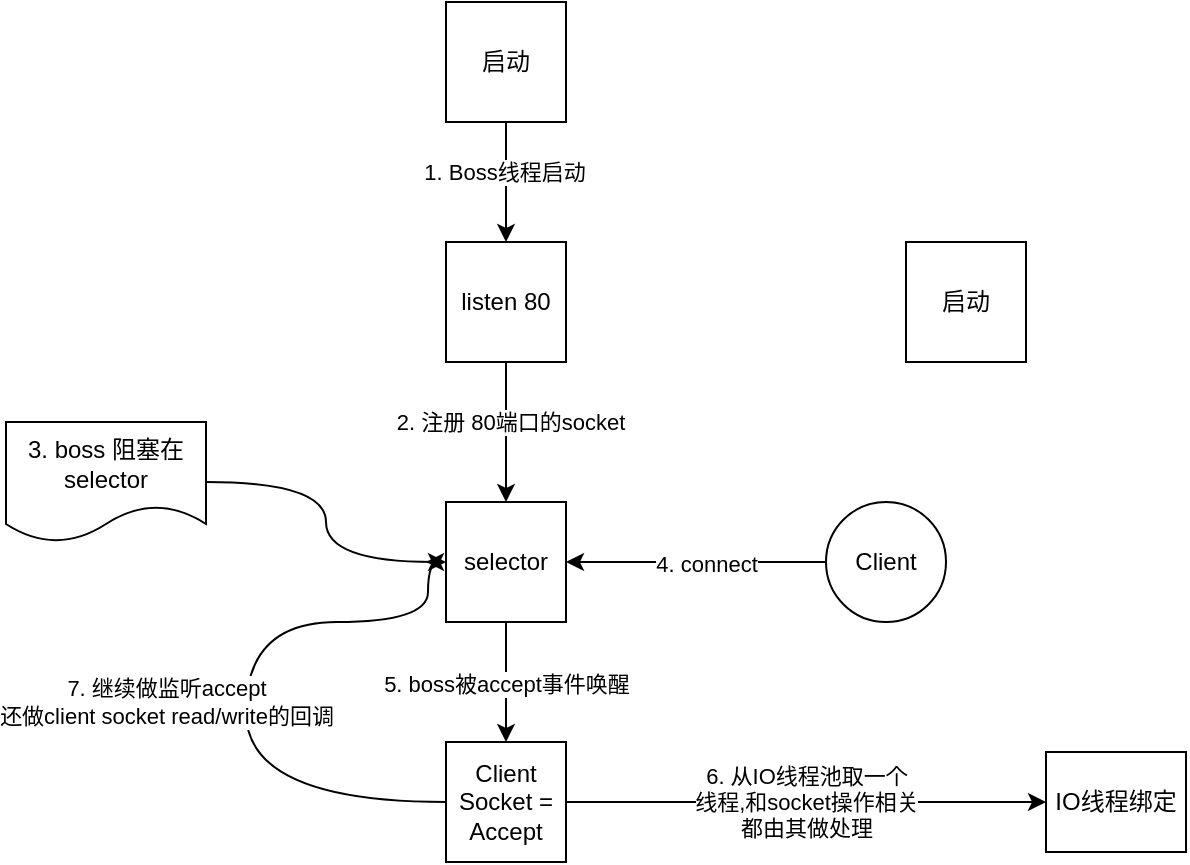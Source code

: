 <mxfile version="23.0.2" type="github">
  <diagram name="第 1 页" id="ZTvM4OYzMrKOlo8mX1t_">
    <mxGraphModel dx="989" dy="509" grid="1" gridSize="10" guides="1" tooltips="1" connect="1" arrows="1" fold="1" page="1" pageScale="1" pageWidth="827" pageHeight="1169" math="0" shadow="0">
      <root>
        <mxCell id="0" />
        <mxCell id="1" parent="0" />
        <mxCell id="8UjXqqB9TFLp0nYzE_tN-11" style="edgeStyle=orthogonalEdgeStyle;rounded=0;orthogonalLoop=1;jettySize=auto;html=1;entryX=0.5;entryY=0;entryDx=0;entryDy=0;" edge="1" parent="1" source="8UjXqqB9TFLp0nYzE_tN-4" target="8UjXqqB9TFLp0nYzE_tN-5">
          <mxGeometry relative="1" as="geometry" />
        </mxCell>
        <mxCell id="8UjXqqB9TFLp0nYzE_tN-12" value="1. Boss线程启动" style="edgeLabel;html=1;align=center;verticalAlign=middle;resizable=0;points=[];" vertex="1" connectable="0" parent="8UjXqqB9TFLp0nYzE_tN-11">
          <mxGeometry x="-0.174" y="-1" relative="1" as="geometry">
            <mxPoint as="offset" />
          </mxGeometry>
        </mxCell>
        <mxCell id="8UjXqqB9TFLp0nYzE_tN-4" value="启动" style="whiteSpace=wrap;html=1;aspect=fixed;" vertex="1" parent="1">
          <mxGeometry x="270" y="80" width="60" height="60" as="geometry" />
        </mxCell>
        <mxCell id="8UjXqqB9TFLp0nYzE_tN-9" style="edgeStyle=orthogonalEdgeStyle;rounded=0;orthogonalLoop=1;jettySize=auto;html=1;exitX=0.5;exitY=1;exitDx=0;exitDy=0;entryX=0.5;entryY=0;entryDx=0;entryDy=0;" edge="1" parent="1" source="8UjXqqB9TFLp0nYzE_tN-5" target="8UjXqqB9TFLp0nYzE_tN-6">
          <mxGeometry relative="1" as="geometry" />
        </mxCell>
        <mxCell id="8UjXqqB9TFLp0nYzE_tN-10" value="2. 注册 80端口的socket" style="edgeLabel;html=1;align=center;verticalAlign=middle;resizable=0;points=[];" vertex="1" connectable="0" parent="8UjXqqB9TFLp0nYzE_tN-9">
          <mxGeometry x="-0.154" y="2" relative="1" as="geometry">
            <mxPoint as="offset" />
          </mxGeometry>
        </mxCell>
        <mxCell id="8UjXqqB9TFLp0nYzE_tN-5" value="listen 80" style="whiteSpace=wrap;html=1;aspect=fixed;" vertex="1" parent="1">
          <mxGeometry x="270" y="200" width="60" height="60" as="geometry" />
        </mxCell>
        <mxCell id="8UjXqqB9TFLp0nYzE_tN-19" value="" style="edgeStyle=orthogonalEdgeStyle;rounded=0;orthogonalLoop=1;jettySize=auto;html=1;" edge="1" parent="1" source="8UjXqqB9TFLp0nYzE_tN-6" target="8UjXqqB9TFLp0nYzE_tN-18">
          <mxGeometry relative="1" as="geometry">
            <Array as="points">
              <mxPoint x="300" y="410" />
              <mxPoint x="300" y="410" />
            </Array>
          </mxGeometry>
        </mxCell>
        <mxCell id="8UjXqqB9TFLp0nYzE_tN-20" value="5. boss被accept事件唤醒" style="edgeLabel;html=1;align=center;verticalAlign=middle;resizable=0;points=[];" vertex="1" connectable="0" parent="8UjXqqB9TFLp0nYzE_tN-19">
          <mxGeometry x="-0.188" y="-1" relative="1" as="geometry">
            <mxPoint x="1" y="6" as="offset" />
          </mxGeometry>
        </mxCell>
        <mxCell id="8UjXqqB9TFLp0nYzE_tN-6" value="selector" style="whiteSpace=wrap;html=1;aspect=fixed;" vertex="1" parent="1">
          <mxGeometry x="270" y="330" width="60" height="60" as="geometry" />
        </mxCell>
        <mxCell id="8UjXqqB9TFLp0nYzE_tN-8" value="启动" style="whiteSpace=wrap;html=1;aspect=fixed;" vertex="1" parent="1">
          <mxGeometry x="500" y="200" width="60" height="60" as="geometry" />
        </mxCell>
        <mxCell id="8UjXqqB9TFLp0nYzE_tN-24" style="edgeStyle=orthogonalEdgeStyle;rounded=0;orthogonalLoop=1;jettySize=auto;html=1;entryX=0;entryY=0.5;entryDx=0;entryDy=0;curved=1;" edge="1" parent="1" source="8UjXqqB9TFLp0nYzE_tN-13" target="8UjXqqB9TFLp0nYzE_tN-6">
          <mxGeometry relative="1" as="geometry" />
        </mxCell>
        <mxCell id="8UjXqqB9TFLp0nYzE_tN-13" value="3. boss 阻塞在selector" style="shape=document;whiteSpace=wrap;html=1;boundedLbl=1;" vertex="1" parent="1">
          <mxGeometry x="50" y="290" width="100" height="60" as="geometry" />
        </mxCell>
        <mxCell id="8UjXqqB9TFLp0nYzE_tN-15" style="edgeStyle=orthogonalEdgeStyle;rounded=0;orthogonalLoop=1;jettySize=auto;html=1;" edge="1" parent="1" source="8UjXqqB9TFLp0nYzE_tN-14" target="8UjXqqB9TFLp0nYzE_tN-6">
          <mxGeometry relative="1" as="geometry" />
        </mxCell>
        <mxCell id="8UjXqqB9TFLp0nYzE_tN-16" value="4. connect" style="edgeLabel;html=1;align=center;verticalAlign=middle;resizable=0;points=[];" vertex="1" connectable="0" parent="8UjXqqB9TFLp0nYzE_tN-15">
          <mxGeometry x="-0.066" y="1" relative="1" as="geometry">
            <mxPoint as="offset" />
          </mxGeometry>
        </mxCell>
        <mxCell id="8UjXqqB9TFLp0nYzE_tN-14" value="Client" style="ellipse;whiteSpace=wrap;html=1;aspect=fixed;" vertex="1" parent="1">
          <mxGeometry x="460" y="330" width="60" height="60" as="geometry" />
        </mxCell>
        <mxCell id="8UjXqqB9TFLp0nYzE_tN-22" value="" style="edgeStyle=orthogonalEdgeStyle;rounded=0;orthogonalLoop=1;jettySize=auto;html=1;" edge="1" parent="1" source="8UjXqqB9TFLp0nYzE_tN-18" target="8UjXqqB9TFLp0nYzE_tN-21">
          <mxGeometry relative="1" as="geometry" />
        </mxCell>
        <mxCell id="8UjXqqB9TFLp0nYzE_tN-23" value="6. 从IO线程池取一个&lt;br&gt;线程,和socket操作相关&lt;br&gt;都由其做处理" style="edgeLabel;html=1;align=center;verticalAlign=middle;resizable=0;points=[];" vertex="1" connectable="0" parent="8UjXqqB9TFLp0nYzE_tN-22">
          <mxGeometry x="-0.328" y="-1" relative="1" as="geometry">
            <mxPoint x="39" y="-1" as="offset" />
          </mxGeometry>
        </mxCell>
        <mxCell id="8UjXqqB9TFLp0nYzE_tN-26" style="edgeStyle=orthogonalEdgeStyle;rounded=0;orthogonalLoop=1;jettySize=auto;html=1;curved=1;" edge="1" parent="1" source="8UjXqqB9TFLp0nYzE_tN-18">
          <mxGeometry relative="1" as="geometry">
            <mxPoint x="260" y="360" as="targetPoint" />
            <Array as="points">
              <mxPoint x="170" y="480" />
              <mxPoint x="170" y="390" />
              <mxPoint x="261" y="390" />
              <mxPoint x="261" y="360" />
            </Array>
          </mxGeometry>
        </mxCell>
        <mxCell id="8UjXqqB9TFLp0nYzE_tN-27" value="7. 继续做监听accept&lt;br&gt;还做client socket read/write的回调" style="edgeLabel;html=1;align=center;verticalAlign=middle;resizable=0;points=[];" vertex="1" connectable="0" parent="8UjXqqB9TFLp0nYzE_tN-26">
          <mxGeometry x="-0.089" y="1" relative="1" as="geometry">
            <mxPoint x="-39" y="-8" as="offset" />
          </mxGeometry>
        </mxCell>
        <mxCell id="8UjXqqB9TFLp0nYzE_tN-18" value="Client Socket = Accept" style="whiteSpace=wrap;html=1;aspect=fixed;" vertex="1" parent="1">
          <mxGeometry x="270" y="450" width="60" height="60" as="geometry" />
        </mxCell>
        <mxCell id="8UjXqqB9TFLp0nYzE_tN-21" value="IO线程绑定" style="whiteSpace=wrap;html=1;" vertex="1" parent="1">
          <mxGeometry x="570" y="455" width="70" height="50" as="geometry" />
        </mxCell>
      </root>
    </mxGraphModel>
  </diagram>
</mxfile>
